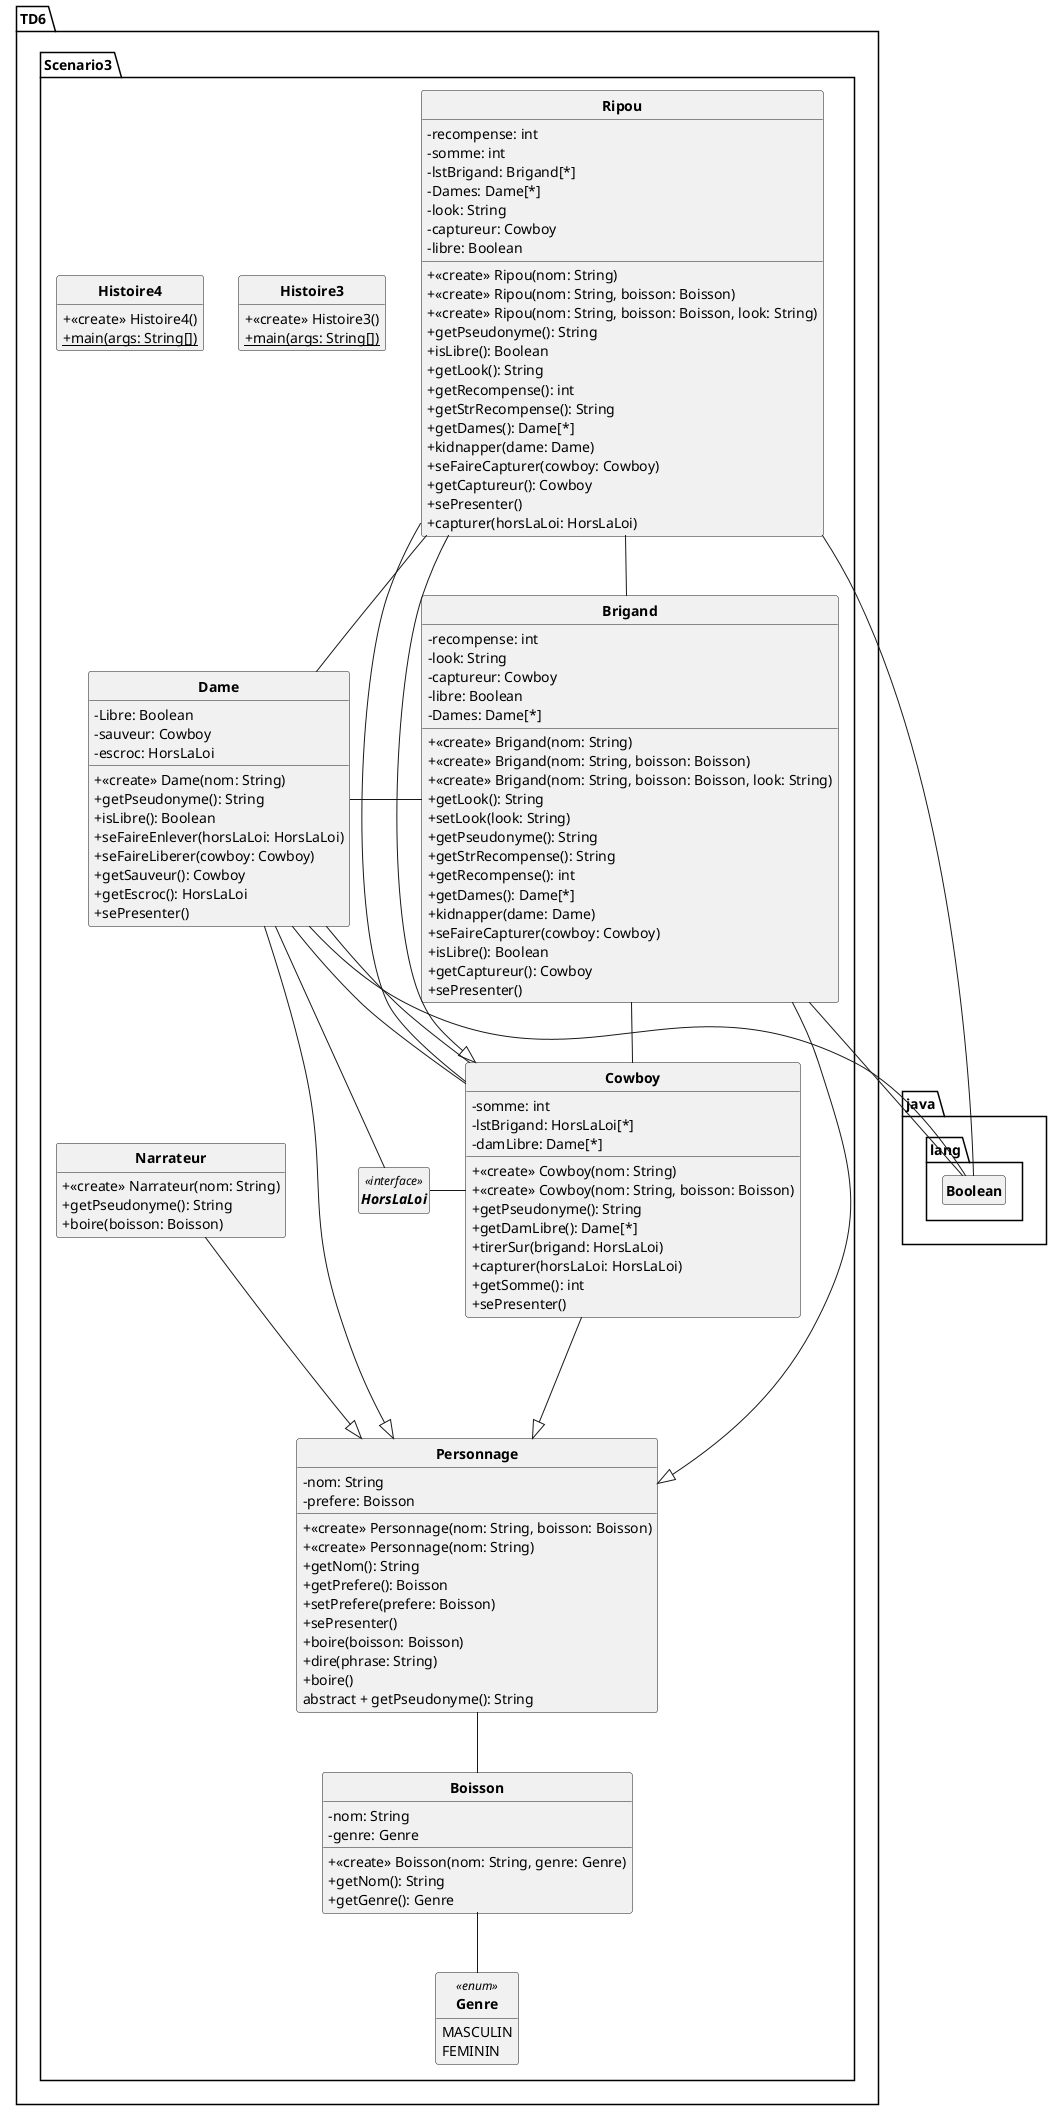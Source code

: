 @startuml
'https://plantuml.com/class-diagram
skinparam style strictuml
skinparam classAttributeIconSize 0
skinparam classFontStyle Bold
hide empty members

Class TD6.Scenario3.Boisson{
+ <<create>> Boisson(nom: String, genre: Genre)
- nom: String
- genre: Genre
+ getNom(): String
+ getGenre(): Genre

}
TD6.Scenario3.Boisson -- TD6.Scenario3.Genre


Class TD6.Scenario3.Brigand{
+ <<create>> Brigand(nom: String)
+ <<create>> Brigand(nom: String, boisson: Boisson)
+ <<create>> Brigand(nom: String, boisson: Boisson, look: String)
- recompense: int
- look: String
- captureur: Cowboy
- libre: Boolean
- Dames: Dame[*]
+ getLook(): String
+ setLook(look: String)
+ getPseudonyme(): String
+ getStrRecompense(): String
+ getRecompense(): int
+ getDames(): Dame[*]
+ kidnapper(dame: Dame)
+ seFaireCapturer(cowboy: Cowboy)
+ isLibre(): Boolean
+ getCaptureur(): Cowboy
+ sePresenter()

}
TD6.Scenario3.Brigand -- TD6.Scenario3.Cowboy
TD6.Scenario3.Brigand -- java.lang.Boolean
TD6.Scenario3.Brigand - TD6.Scenario3.Dame

TD6.Scenario3.Brigand ---|> TD6.Scenario3.Personnage
Class TD6.Scenario3.Cowboy{
+ <<create>> Cowboy(nom: String)
+ <<create>> Cowboy(nom: String, boisson: Boisson)
- somme: int
- lstBrigand: HorsLaLoi[*]
- damLibre: Dame[*]
+ getPseudonyme(): String
+ getDamLibre(): Dame[*]
+ tirerSur(brigand: HorsLaLoi)
+ capturer(horsLaLoi: HorsLaLoi)
+ getSomme(): int
+ sePresenter()

}
TD6.Scenario3.Cowboy - TD6.Scenario3.HorsLaLoi
TD6.Scenario3.Cowboy - TD6.Scenario3.Dame

TD6.Scenario3.Cowboy ---|> TD6.Scenario3.Personnage
Class TD6.Scenario3.Dame{
+ <<create>> Dame(nom: String)
- Libre: Boolean
- sauveur: Cowboy
- escroc: HorsLaLoi
+ getPseudonyme(): String
+ isLibre(): Boolean
+ seFaireEnlever(horsLaLoi: HorsLaLoi)
+ seFaireLiberer(cowboy: Cowboy)
+ getSauveur(): Cowboy
+ getEscroc(): HorsLaLoi
+ sePresenter()

}
TD6.Scenario3.Dame -- java.lang.Boolean
TD6.Scenario3.Dame -- TD6.Scenario3.Cowboy
TD6.Scenario3.Dame -- TD6.Scenario3.HorsLaLoi

TD6.Scenario3.Dame ---|> TD6.Scenario3.Personnage
Enum TD6.Scenario3.Genre<<enum>> {
MASCULIN
FEMININ

}
Class TD6.Scenario3.Histoire3{
+ <<create>> Histoire3()
{static} + main(args: String[])

}


Class TD6.Scenario3.Histoire4{
+ <<create>> Histoire4()
{static} + main(args: String[])

}


Interface TD6.Scenario3.HorsLaLoi<<interface>> {
}
Class TD6.Scenario3.Narrateur{
+ <<create>> Narrateur(nom: String)
+ getPseudonyme(): String
+ boire(boisson: Boisson)

}

TD6.Scenario3.Narrateur ---|> TD6.Scenario3.Personnage
Class TD6.Scenario3.Personnage{
+ <<create>> Personnage(nom: String, boisson: Boisson)
+ <<create>> Personnage(nom: String)
- nom: String
- prefere: Boisson
+ getNom(): String
+ getPrefere(): Boisson
+ setPrefere(prefere: Boisson)
+ sePresenter()
+ boire(boisson: Boisson)
+ dire(phrase: String)
+ boire()
abstract + getPseudonyme(): String

}
TD6.Scenario3.Personnage -- TD6.Scenario3.Boisson


Class TD6.Scenario3.Ripou{
+ <<create>> Ripou(nom: String)
+ <<create>> Ripou(nom: String, boisson: Boisson)
+ <<create>> Ripou(nom: String, boisson: Boisson, look: String)
- recompense: int
- somme: int
- lstBrigand: Brigand[*]
- Dames: Dame[*]
- look: String
- captureur: Cowboy
- libre: Boolean
+ getPseudonyme(): String
+ isLibre(): Boolean
+ getLook(): String
+ getRecompense(): int
+ getStrRecompense(): String
+ getDames(): Dame[*]
+ kidnapper(dame: Dame)
+ seFaireCapturer(cowboy: Cowboy)
+ getCaptureur(): Cowboy
+ sePresenter()
+ capturer(horsLaLoi: HorsLaLoi)

}
TD6.Scenario3.Ripou - TD6.Scenario3.Brigand
TD6.Scenario3.Ripou - TD6.Scenario3.Dame
TD6.Scenario3.Ripou -- TD6.Scenario3.Cowboy
TD6.Scenario3.Ripou -- java.lang.Boolean

TD6.Scenario3.Ripou ---|> TD6.Scenario3.Cowboy

@enduml


